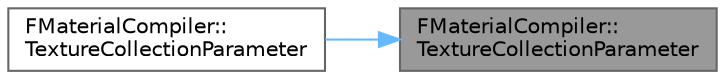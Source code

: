 digraph "FMaterialCompiler::TextureCollectionParameter"
{
 // INTERACTIVE_SVG=YES
 // LATEX_PDF_SIZE
  bgcolor="transparent";
  edge [fontname=Helvetica,fontsize=10,labelfontname=Helvetica,labelfontsize=10];
  node [fontname=Helvetica,fontsize=10,shape=box,height=0.2,width=0.4];
  rankdir="RL";
  Node1 [id="Node000001",label="FMaterialCompiler::\lTextureCollectionParameter",height=0.2,width=0.4,color="gray40", fillcolor="grey60", style="filled", fontcolor="black",tooltip=" "];
  Node1 -> Node2 [id="edge1_Node000001_Node000002",dir="back",color="steelblue1",style="solid",tooltip=" "];
  Node2 [id="Node000002",label="FMaterialCompiler::\lTextureCollectionParameter",height=0.2,width=0.4,color="grey40", fillcolor="white", style="filled",URL="$d6/dca/classFMaterialCompiler.html#a1cc2a3b68f7e6c9c2f7fc4389f9c994b",tooltip=" "];
}
